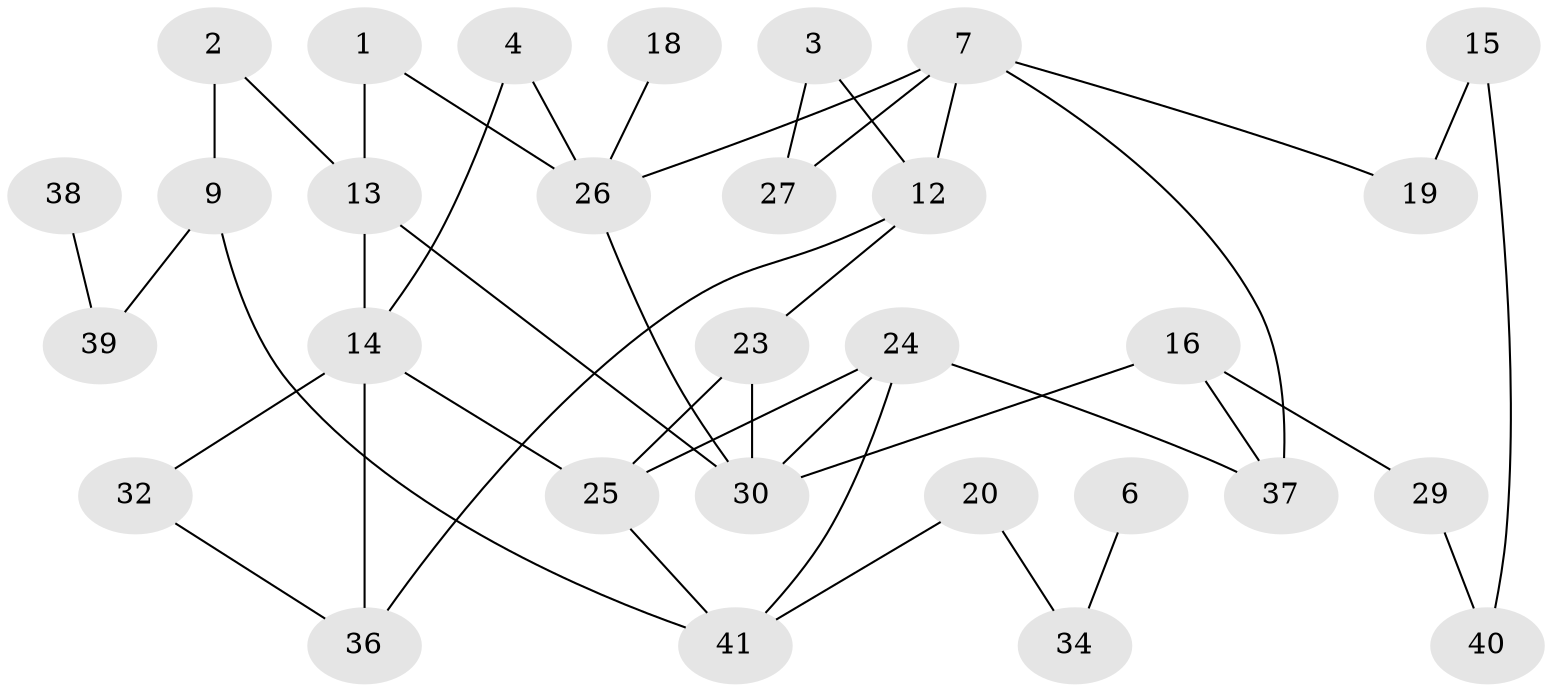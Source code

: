 // original degree distribution, {2: 0.4268292682926829, 4: 0.08536585365853659, 1: 0.1951219512195122, 5: 0.024390243902439025, 3: 0.15853658536585366, 0: 0.0975609756097561, 7: 0.012195121951219513}
// Generated by graph-tools (version 1.1) at 2025/00/03/09/25 03:00:40]
// undirected, 30 vertices, 42 edges
graph export_dot {
graph [start="1"]
  node [color=gray90,style=filled];
  1;
  2;
  3;
  4;
  6;
  7;
  9;
  12;
  13;
  14;
  15;
  16;
  18;
  19;
  20;
  23;
  24;
  25;
  26;
  27;
  29;
  30;
  32;
  34;
  36;
  37;
  38;
  39;
  40;
  41;
  1 -- 13 [weight=1.0];
  1 -- 26 [weight=1.0];
  2 -- 9 [weight=1.0];
  2 -- 13 [weight=1.0];
  3 -- 12 [weight=1.0];
  3 -- 27 [weight=1.0];
  4 -- 14 [weight=1.0];
  4 -- 26 [weight=1.0];
  6 -- 34 [weight=1.0];
  7 -- 12 [weight=1.0];
  7 -- 19 [weight=1.0];
  7 -- 26 [weight=1.0];
  7 -- 27 [weight=1.0];
  7 -- 37 [weight=1.0];
  9 -- 39 [weight=1.0];
  9 -- 41 [weight=1.0];
  12 -- 23 [weight=1.0];
  12 -- 36 [weight=1.0];
  13 -- 14 [weight=1.0];
  13 -- 30 [weight=1.0];
  14 -- 25 [weight=1.0];
  14 -- 32 [weight=1.0];
  14 -- 36 [weight=1.0];
  15 -- 19 [weight=1.0];
  15 -- 40 [weight=1.0];
  16 -- 29 [weight=2.0];
  16 -- 30 [weight=1.0];
  16 -- 37 [weight=1.0];
  18 -- 26 [weight=1.0];
  20 -- 34 [weight=1.0];
  20 -- 41 [weight=1.0];
  23 -- 25 [weight=1.0];
  23 -- 30 [weight=1.0];
  24 -- 25 [weight=1.0];
  24 -- 30 [weight=1.0];
  24 -- 37 [weight=1.0];
  24 -- 41 [weight=1.0];
  25 -- 41 [weight=1.0];
  26 -- 30 [weight=1.0];
  29 -- 40 [weight=1.0];
  32 -- 36 [weight=1.0];
  38 -- 39 [weight=1.0];
}
